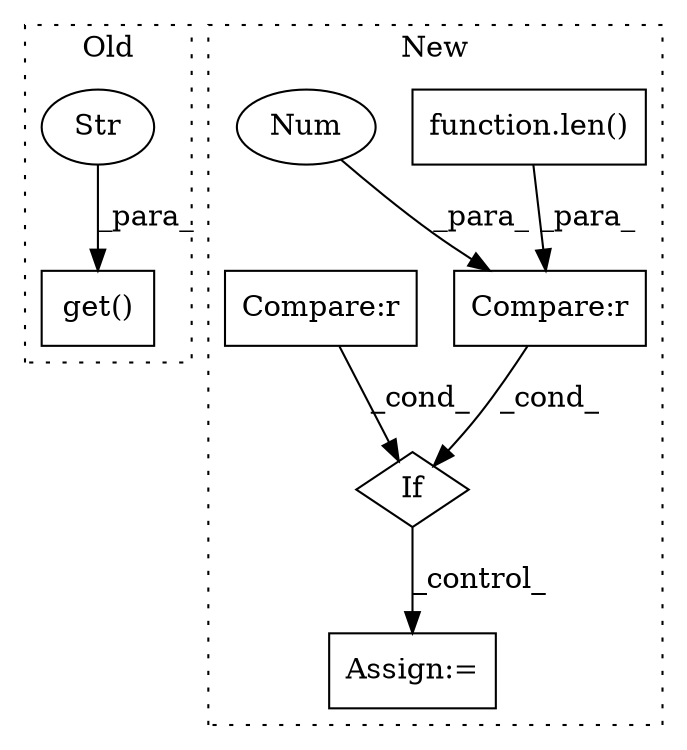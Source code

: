 digraph G {
subgraph cluster0 {
1 [label="get()" a="75" s="1926,1967" l="15,1" shape="box"];
3 [label="Str" a="66" s="1965" l="2" shape="ellipse"];
label = "Old";
style="dotted";
}
subgraph cluster1 {
2 [label="function.len()" a="75" s="1944,1958" l="4,1" shape="box"];
4 [label="If" a="96" s="1941" l="3" shape="diamond"];
5 [label="Assign:=" a="68" s="2141" l="3" shape="box"];
6 [label="Compare:r" a="40" s="1944" l="20" shape="box"];
7 [label="Num" a="76" s="1963" l="1" shape="ellipse"];
8 [label="Compare:r" a="40" s="1969" l="22" shape="box"];
label = "New";
style="dotted";
}
2 -> 6 [label="_para_"];
3 -> 1 [label="_para_"];
4 -> 5 [label="_control_"];
6 -> 4 [label="_cond_"];
7 -> 6 [label="_para_"];
8 -> 4 [label="_cond_"];
}